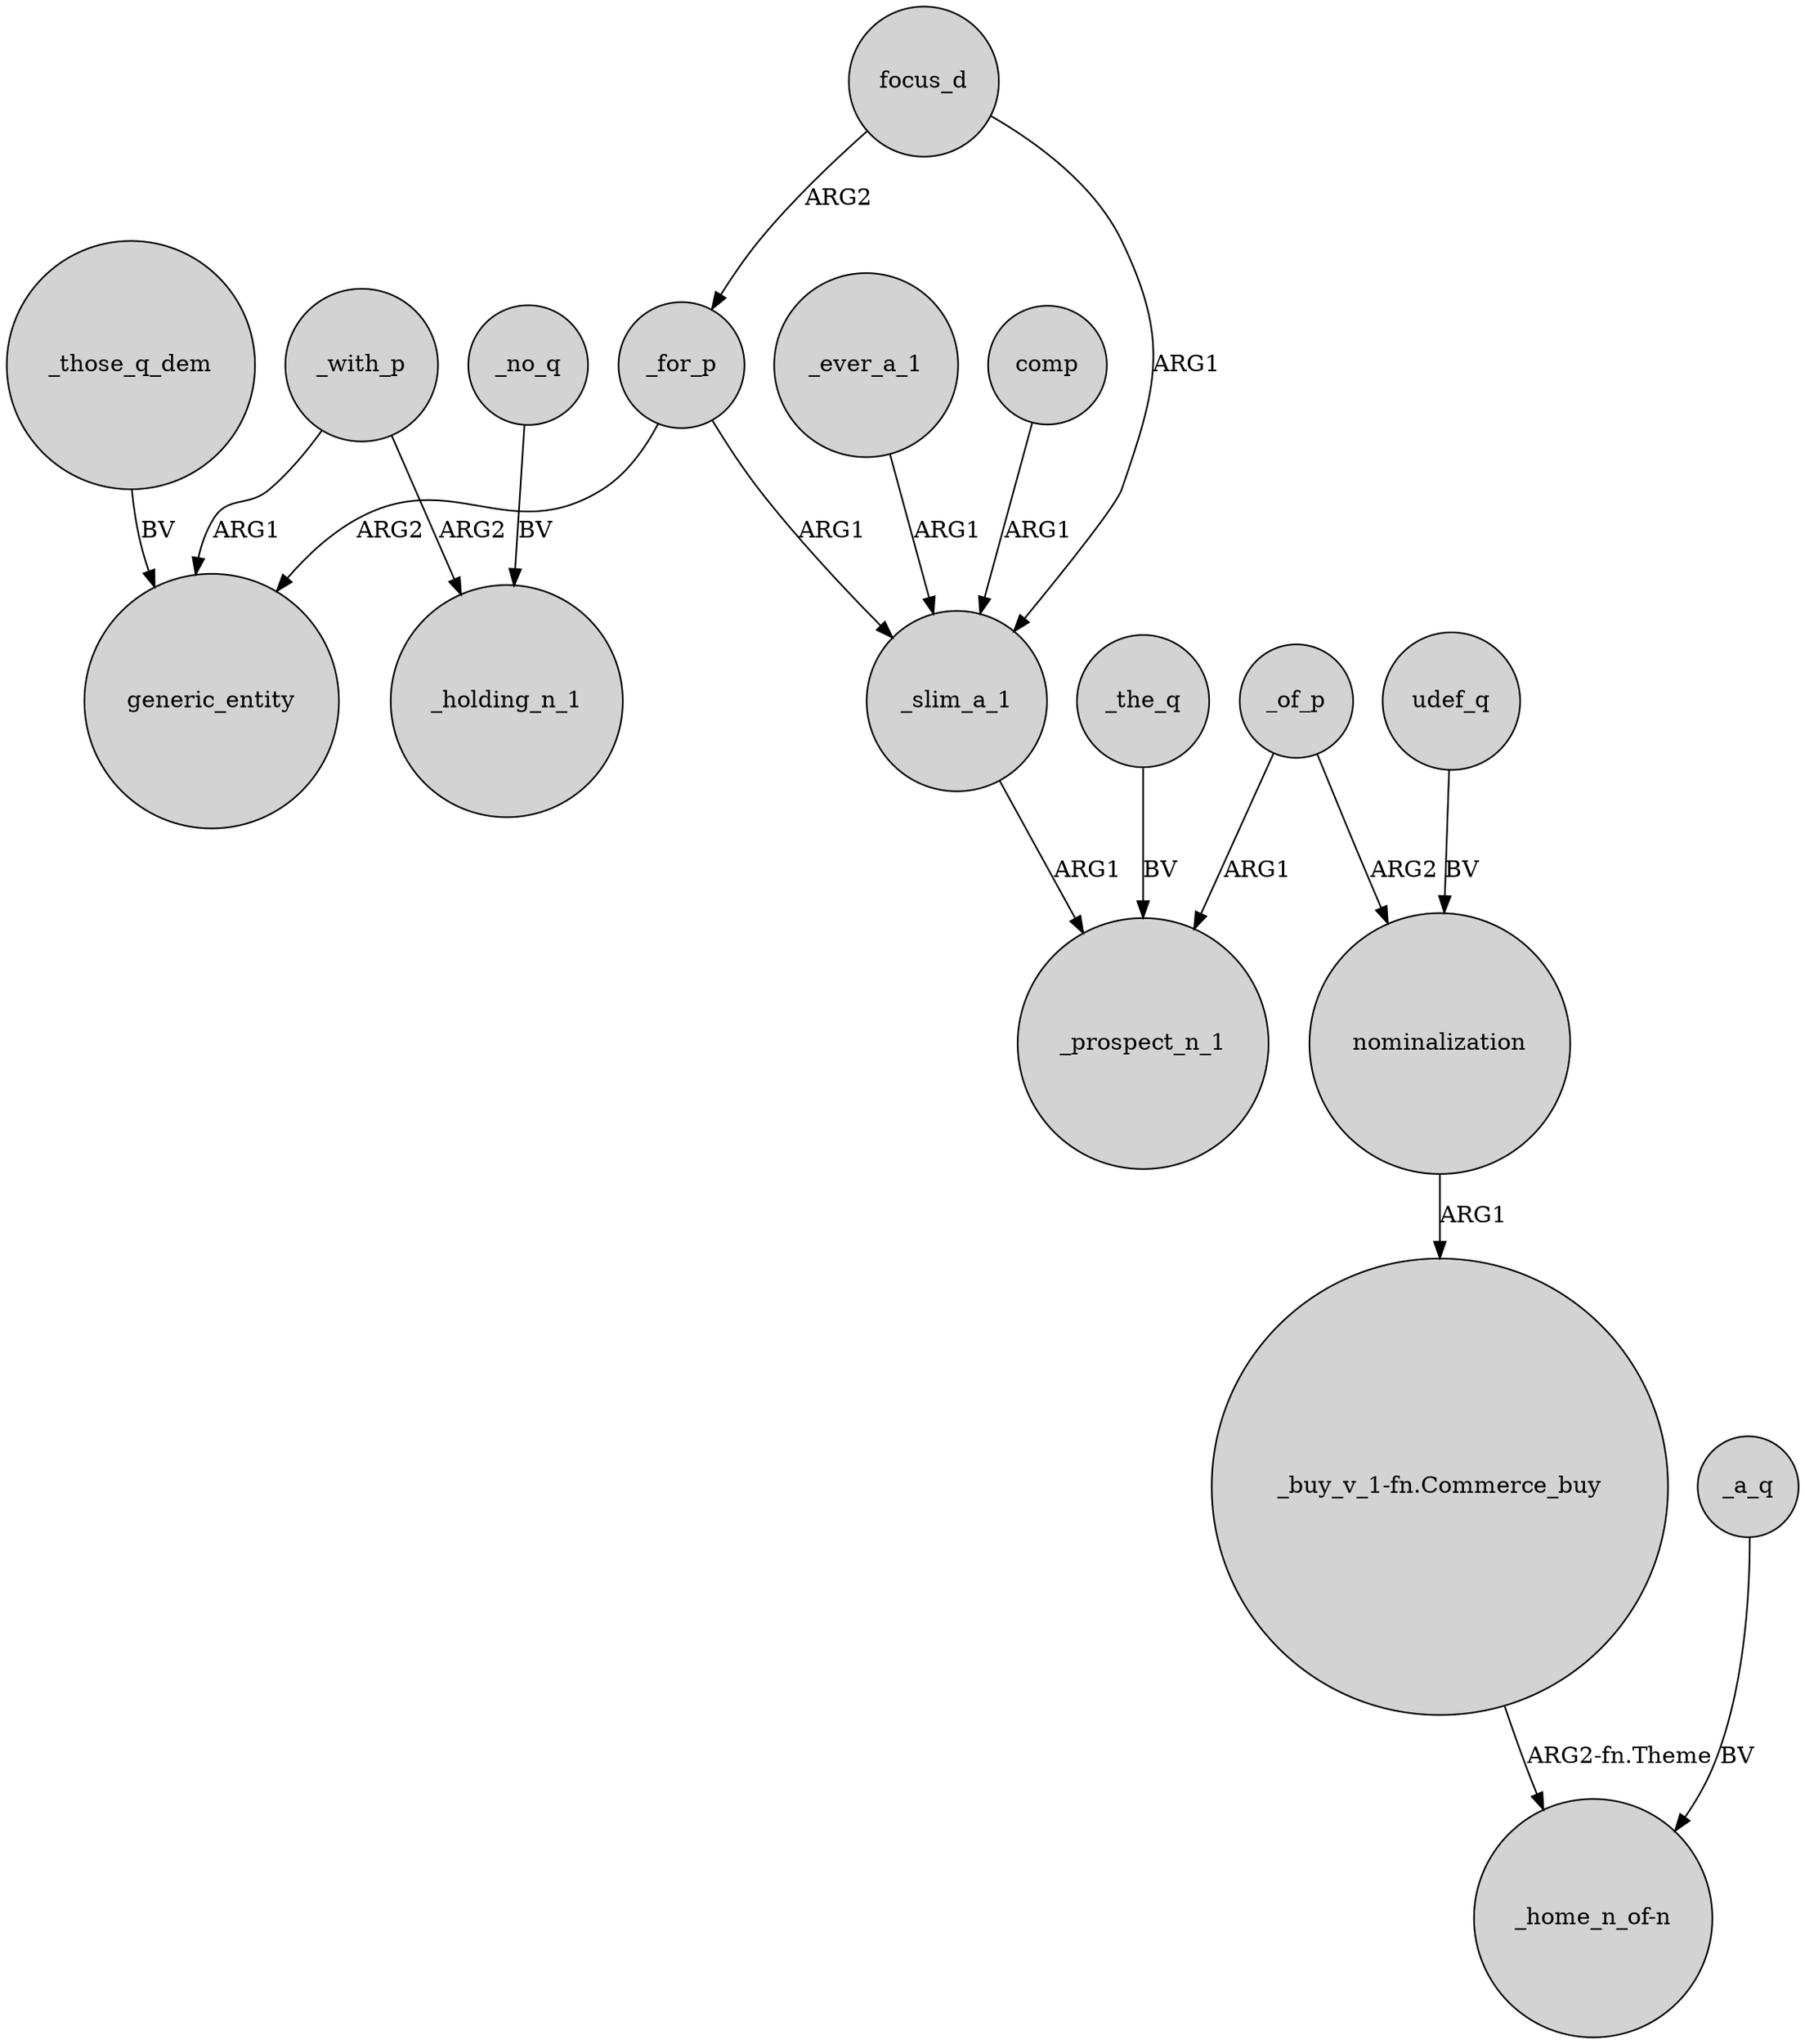 digraph {
	node [shape=circle style=filled]
	_for_p -> generic_entity [label=ARG2]
	nominalization -> "_buy_v_1-fn.Commerce_buy" [label=ARG1]
	_ever_a_1 -> _slim_a_1 [label=ARG1]
	_for_p -> _slim_a_1 [label=ARG1]
	_of_p -> nominalization [label=ARG2]
	_the_q -> _prospect_n_1 [label=BV]
	_of_p -> _prospect_n_1 [label=ARG1]
	comp -> _slim_a_1 [label=ARG1]
	focus_d -> _for_p [label=ARG2]
	_no_q -> _holding_n_1 [label=BV]
	"_buy_v_1-fn.Commerce_buy" -> "_home_n_of-n" [label="ARG2-fn.Theme"]
	_a_q -> "_home_n_of-n" [label=BV]
	_slim_a_1 -> _prospect_n_1 [label=ARG1]
	_those_q_dem -> generic_entity [label=BV]
	udef_q -> nominalization [label=BV]
	focus_d -> _slim_a_1 [label=ARG1]
	_with_p -> generic_entity [label=ARG1]
	_with_p -> _holding_n_1 [label=ARG2]
}
